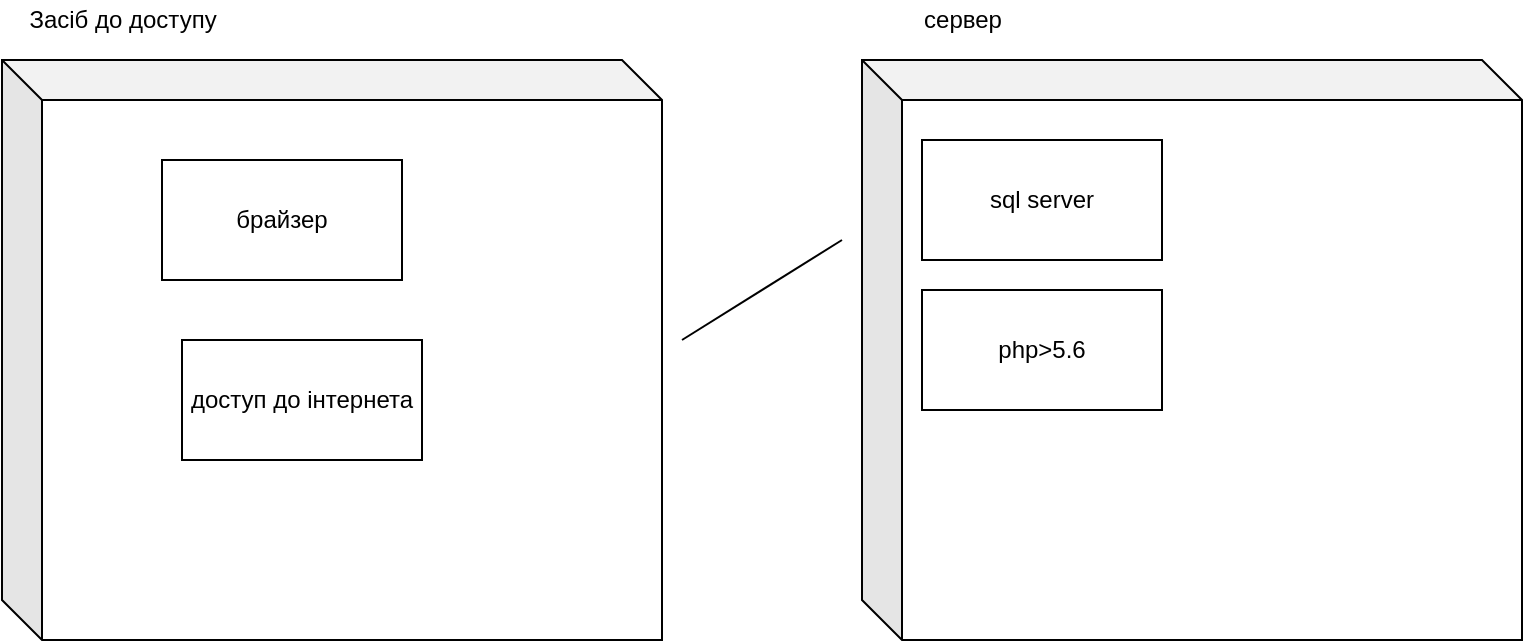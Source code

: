 <mxfile version="14.7.7" type="github">
  <diagram id="GoOJhT9DOc8PZFbNSIxS" name="Page-1">
    <mxGraphModel dx="1422" dy="772" grid="1" gridSize="10" guides="1" tooltips="1" connect="1" arrows="1" fold="1" page="1" pageScale="1" pageWidth="827" pageHeight="1169" math="0" shadow="0">
      <root>
        <mxCell id="0" />
        <mxCell id="1" parent="0" />
        <mxCell id="8GFRhBAZTY63o8QxGpM--5" value="" style="shape=cube;whiteSpace=wrap;html=1;boundedLbl=1;backgroundOutline=1;darkOpacity=0.05;darkOpacity2=0.1;" vertex="1" parent="1">
          <mxGeometry x="20" y="80" width="330" height="290" as="geometry" />
        </mxCell>
        <mxCell id="8GFRhBAZTY63o8QxGpM--6" value="Засіб до доступу" style="text;html=1;align=center;verticalAlign=middle;resizable=0;points=[];autosize=1;strokeColor=none;" vertex="1" parent="1">
          <mxGeometry x="25" y="50" width="110" height="20" as="geometry" />
        </mxCell>
        <mxCell id="8GFRhBAZTY63o8QxGpM--8" value="брайзер" style="rounded=0;whiteSpace=wrap;html=1;" vertex="1" parent="1">
          <mxGeometry x="100" y="130" width="120" height="60" as="geometry" />
        </mxCell>
        <mxCell id="8GFRhBAZTY63o8QxGpM--9" value="доступ до інтернета" style="rounded=0;whiteSpace=wrap;html=1;" vertex="1" parent="1">
          <mxGeometry x="110" y="220" width="120" height="60" as="geometry" />
        </mxCell>
        <mxCell id="8GFRhBAZTY63o8QxGpM--10" value="" style="shape=cube;whiteSpace=wrap;html=1;boundedLbl=1;backgroundOutline=1;darkOpacity=0.05;darkOpacity2=0.1;" vertex="1" parent="1">
          <mxGeometry x="450" y="80" width="330" height="290" as="geometry" />
        </mxCell>
        <mxCell id="8GFRhBAZTY63o8QxGpM--11" value="сервер" style="text;html=1;align=center;verticalAlign=middle;resizable=0;points=[];autosize=1;strokeColor=none;" vertex="1" parent="1">
          <mxGeometry x="475" y="50" width="50" height="20" as="geometry" />
        </mxCell>
        <mxCell id="8GFRhBAZTY63o8QxGpM--12" value="" style="endArrow=none;html=1;" edge="1" parent="1">
          <mxGeometry width="50" height="50" relative="1" as="geometry">
            <mxPoint x="360" y="220" as="sourcePoint" />
            <mxPoint x="440" y="170" as="targetPoint" />
          </mxGeometry>
        </mxCell>
        <mxCell id="8GFRhBAZTY63o8QxGpM--17" value="sql server" style="rounded=0;whiteSpace=wrap;html=1;" vertex="1" parent="1">
          <mxGeometry x="480" y="120" width="120" height="60" as="geometry" />
        </mxCell>
        <mxCell id="8GFRhBAZTY63o8QxGpM--18" value="php&amp;gt;5.6" style="rounded=0;whiteSpace=wrap;html=1;" vertex="1" parent="1">
          <mxGeometry x="480" y="195" width="120" height="60" as="geometry" />
        </mxCell>
      </root>
    </mxGraphModel>
  </diagram>
</mxfile>
